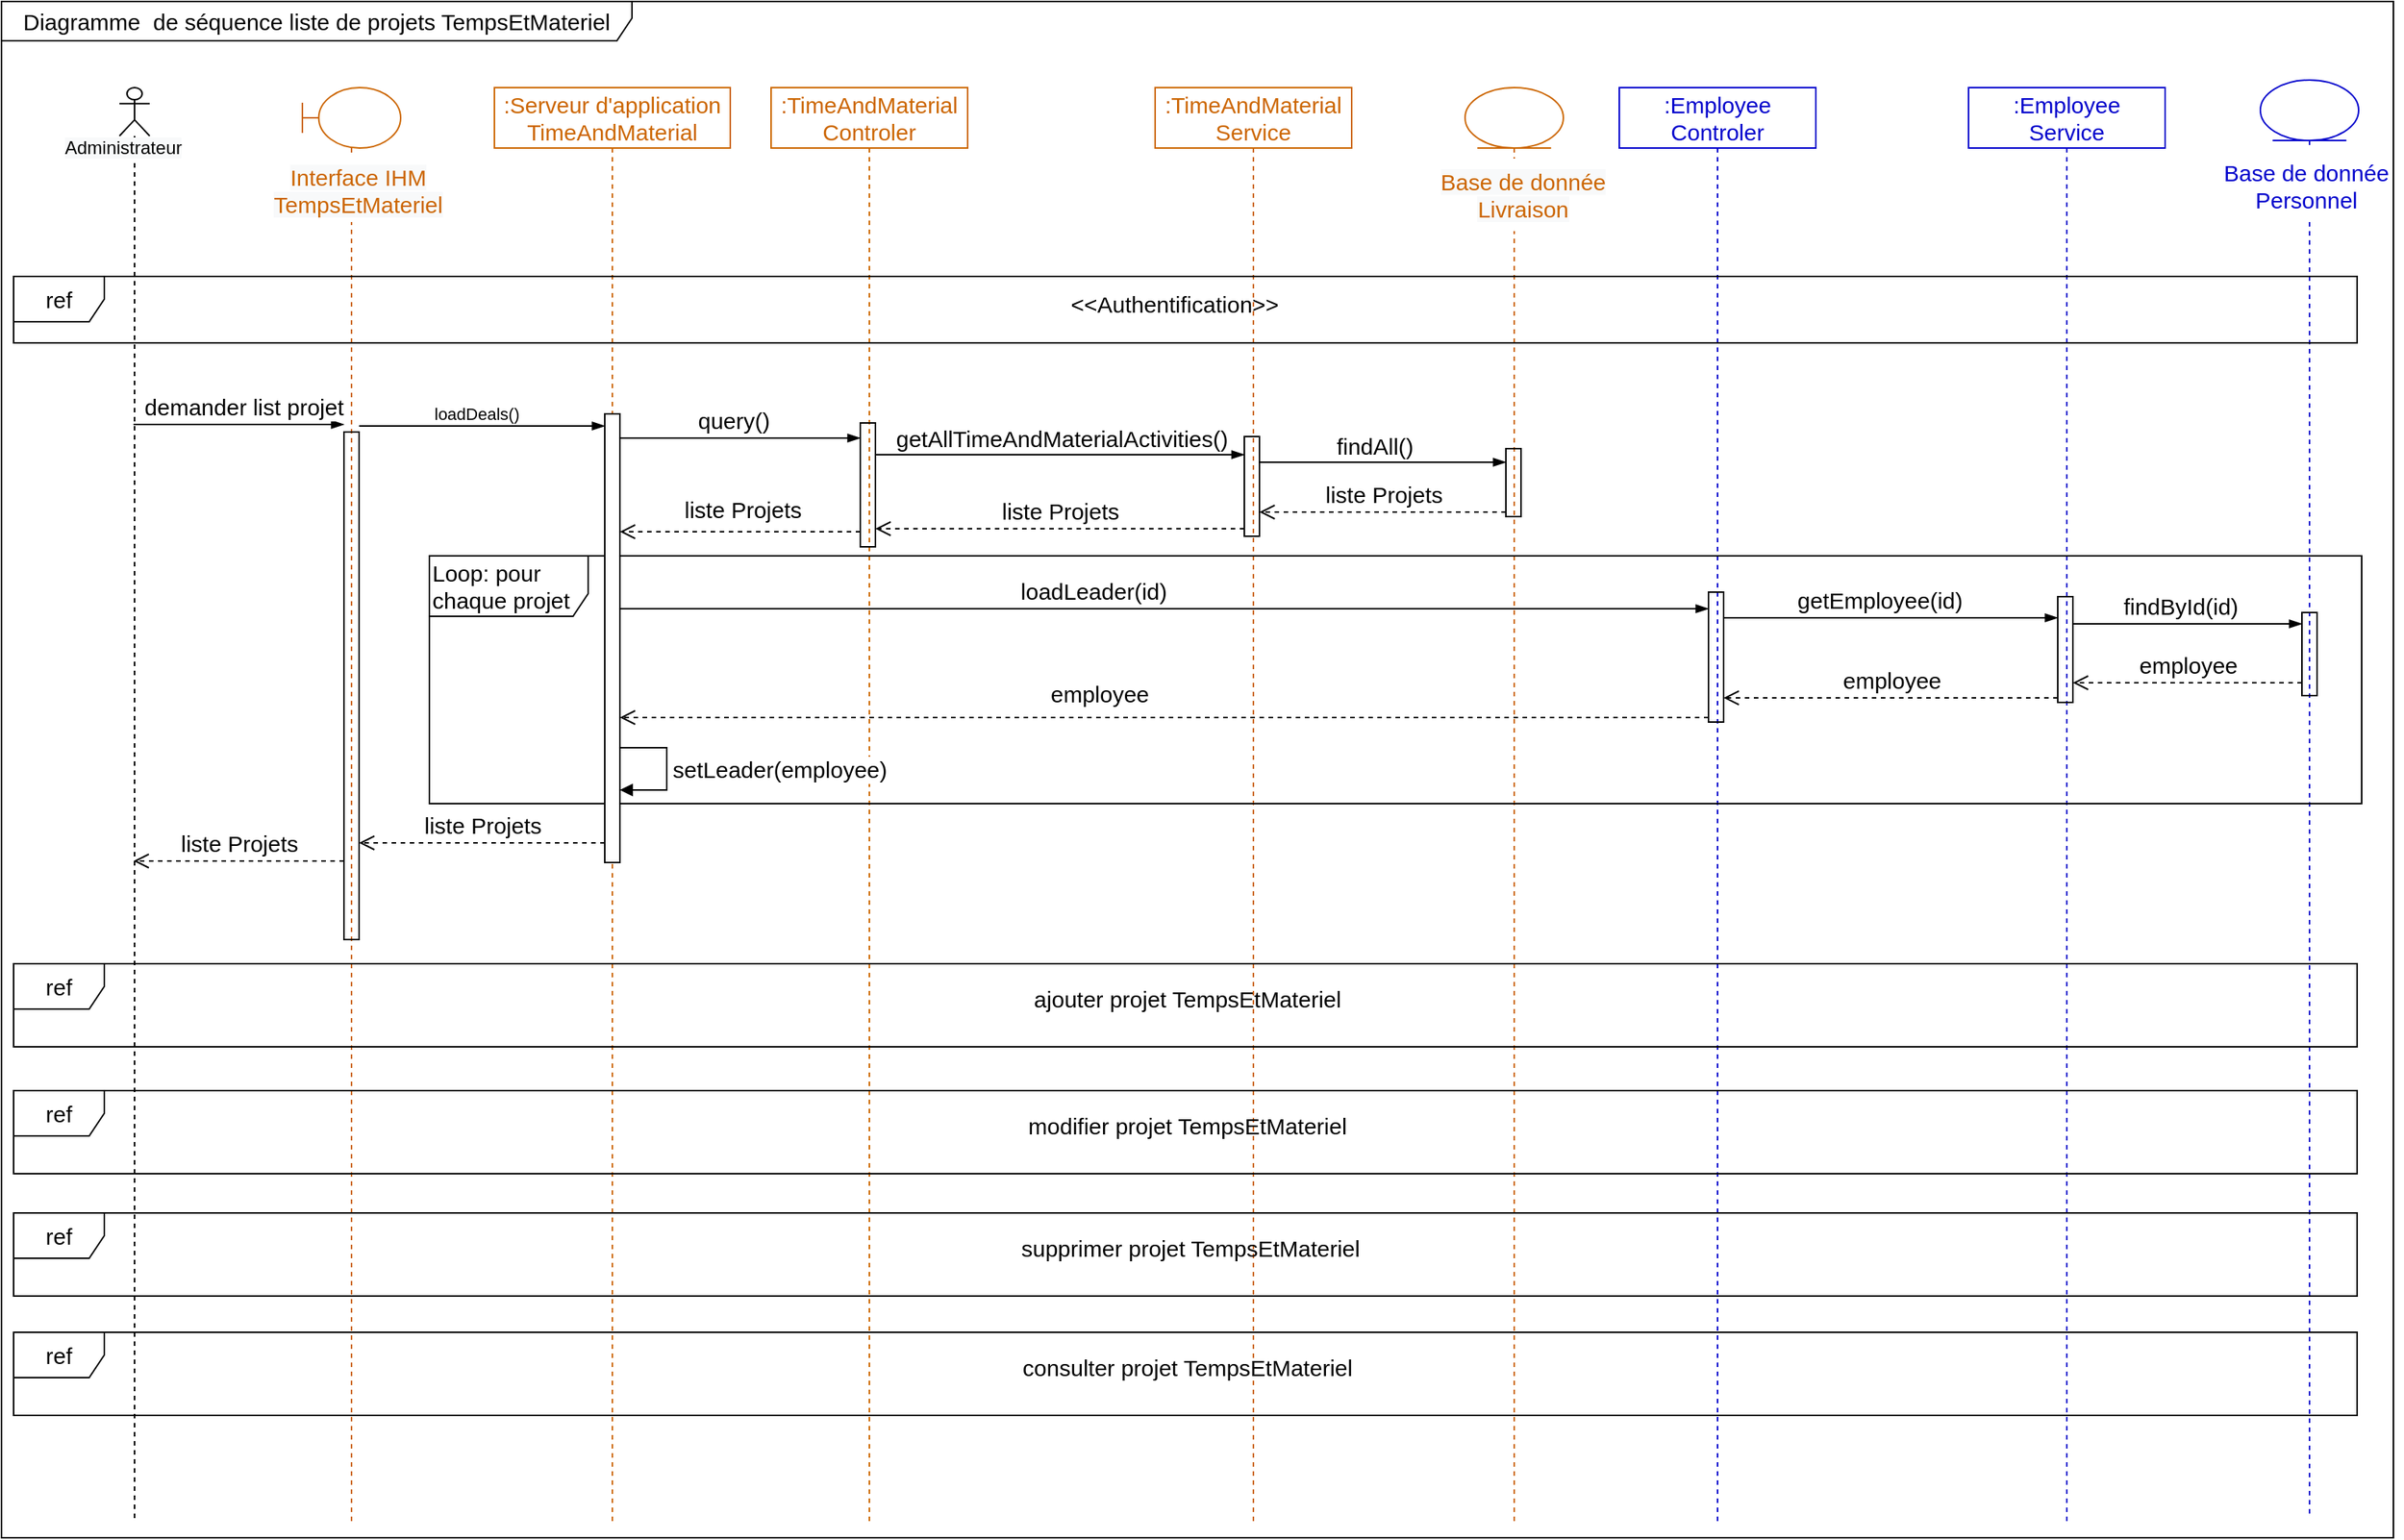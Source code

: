 <mxfile version="20.2.3" type="github">
  <diagram id="GG7RsVFY-ZaRTAt75dBU" name="Page-1">
    <mxGraphModel dx="1778" dy="993" grid="0" gridSize="10" guides="1" tooltips="1" connect="1" arrows="1" fold="1" page="1" pageScale="1" pageWidth="827" pageHeight="1169" math="0" shadow="0">
      <root>
        <mxCell id="0" />
        <mxCell id="1" parent="0" />
        <mxCell id="DRZjtDO21QbI87yVFXPy-7" value=":TimeAndMaterial&lt;br&gt;Controler" style="shape=umlLifeline;perimeter=lifelinePerimeter;whiteSpace=wrap;html=1;container=1;collapsible=0;recursiveResize=0;outlineConnect=0;rounded=0;shadow=0;glass=0;sketch=0;fillColor=none;fontSize=15;fontColor=#CC6600;strokeColor=#CC6600;" parent="1" vertex="1">
          <mxGeometry x="541" y="65" width="130" height="950" as="geometry" />
        </mxCell>
        <mxCell id="DRZjtDO21QbI87yVFXPy-24" value="" style="html=1;points=[];perimeter=orthogonalPerimeter;rounded=0;shadow=0;glass=0;sketch=0;fontSize=15;fillColor=none;" parent="DRZjtDO21QbI87yVFXPy-7" vertex="1">
          <mxGeometry x="59" y="222" width="10" height="82" as="geometry" />
        </mxCell>
        <mxCell id="DRZjtDO21QbI87yVFXPy-2" value="" style="shape=umlLifeline;participant=umlActor;perimeter=lifelinePerimeter;whiteSpace=wrap;html=1;container=1;collapsible=0;recursiveResize=0;verticalAlign=top;spacingTop=36;outlineConnect=0;fillColor=none;size=32;sketch=0;shadow=0;rounded=0;glass=0;" parent="1" vertex="1">
          <mxGeometry x="110" y="65" width="20" height="950" as="geometry" />
        </mxCell>
        <mxCell id="DRZjtDO21QbI87yVFXPy-3" value="&lt;span style=&quot;color: rgb(0, 0, 0); font-family: Helvetica; font-size: 12px; font-style: normal; font-variant-ligatures: normal; font-variant-caps: normal; font-weight: 400; letter-spacing: normal; orphans: 2; text-align: center; text-indent: 0px; text-transform: none; widows: 2; word-spacing: 0px; -webkit-text-stroke-width: 0px; background-color: rgb(248, 249, 250); text-decoration-thickness: initial; text-decoration-style: initial; text-decoration-color: initial; float: none; display: inline !important;&quot;&gt;Administrateur&lt;/span&gt;" style="text;whiteSpace=wrap;html=1;" parent="1" vertex="1">
          <mxGeometry x="72" y="91" width="105" height="36" as="geometry" />
        </mxCell>
        <mxCell id="DRZjtDO21QbI87yVFXPy-8" value=":TimeAndMaterial&lt;br&gt;Service" style="shape=umlLifeline;perimeter=lifelinePerimeter;whiteSpace=wrap;html=1;container=1;collapsible=0;recursiveResize=0;outlineConnect=0;rounded=0;shadow=0;glass=0;sketch=0;fillColor=none;fontSize=15;fontColor=#CC6600;strokeColor=#CC6600;" parent="1" vertex="1">
          <mxGeometry x="795" y="65" width="130" height="950" as="geometry" />
        </mxCell>
        <mxCell id="DRZjtDO21QbI87yVFXPy-27" value="" style="html=1;points=[];perimeter=orthogonalPerimeter;rounded=0;shadow=0;glass=0;sketch=0;fontSize=15;fillColor=none;" parent="DRZjtDO21QbI87yVFXPy-8" vertex="1">
          <mxGeometry x="59" y="231" width="10" height="66" as="geometry" />
        </mxCell>
        <mxCell id="DRZjtDO21QbI87yVFXPy-10" value="" style="shape=umlLifeline;participant=umlEntity;perimeter=lifelinePerimeter;whiteSpace=wrap;html=1;container=1;collapsible=0;recursiveResize=0;verticalAlign=top;spacingTop=36;outlineConnect=0;rounded=0;shadow=0;glass=0;sketch=0;fontSize=15;fillColor=none;fontColor=#CC6600;strokeColor=#CC6600;" parent="1" vertex="1">
          <mxGeometry x="1000" y="65" width="65" height="950" as="geometry" />
        </mxCell>
        <mxCell id="DRZjtDO21QbI87yVFXPy-29" value="" style="html=1;points=[];perimeter=orthogonalPerimeter;rounded=0;shadow=0;glass=0;sketch=0;fontSize=15;fillColor=none;" parent="DRZjtDO21QbI87yVFXPy-10" vertex="1">
          <mxGeometry x="27" y="239" width="10" height="45" as="geometry" />
        </mxCell>
        <mxCell id="DRZjtDO21QbI87yVFXPy-11" value="&lt;span style=&quot;font-family: Helvetica; font-size: 15px; font-style: normal; font-variant-ligatures: normal; font-variant-caps: normal; font-weight: 400; letter-spacing: normal; orphans: 2; text-indent: 0px; text-transform: none; widows: 2; word-spacing: 0px; -webkit-text-stroke-width: 0px; background-color: rgb(248, 249, 250); text-decoration-thickness: initial; text-decoration-style: initial; text-decoration-color: initial; float: none; display: inline !important;&quot;&gt;Base de donnée&lt;br&gt;Livraison&lt;br&gt;&lt;/span&gt;" style="text;whiteSpace=wrap;html=1;fontSize=15;align=center;fillColor=default;fontColor=#CC6600;" parent="DRZjtDO21QbI87yVFXPy-10" vertex="1">
          <mxGeometry x="-21" y="47" width="119" height="48" as="geometry" />
        </mxCell>
        <mxCell id="DRZjtDO21QbI87yVFXPy-12" value="" style="shape=umlLifeline;participant=umlBoundary;perimeter=lifelinePerimeter;whiteSpace=wrap;html=1;container=1;collapsible=0;recursiveResize=0;verticalAlign=top;spacingTop=36;outlineConnect=0;rounded=0;shadow=0;glass=0;sketch=0;fontSize=15;fillColor=none;fontColor=#CC6600;strokeColor=#CC6600;" parent="1" vertex="1">
          <mxGeometry x="231" y="65" width="65" height="950" as="geometry" />
        </mxCell>
        <mxCell id="DRZjtDO21QbI87yVFXPy-13" value="&lt;span style=&quot;font-family: Helvetica; font-size: 15px; font-style: normal; font-variant-ligatures: normal; font-variant-caps: normal; font-weight: 400; letter-spacing: normal; orphans: 2; text-indent: 0px; text-transform: none; widows: 2; word-spacing: 0px; -webkit-text-stroke-width: 0px; background-color: rgb(248, 249, 250); text-decoration-thickness: initial; text-decoration-style: initial; text-decoration-color: initial; float: none; display: inline !important;&quot;&gt;Interface IHM&lt;/span&gt;&lt;br style=&quot;font-family: Helvetica; font-size: 15px; font-style: normal; font-variant-ligatures: normal; font-variant-caps: normal; font-weight: 400; letter-spacing: normal; orphans: 2; text-indent: 0px; text-transform: none; widows: 2; word-spacing: 0px; -webkit-text-stroke-width: 0px; background-color: rgb(248, 249, 250); text-decoration-thickness: initial; text-decoration-style: initial; text-decoration-color: initial;&quot;&gt;&lt;span style=&quot;font-family: Helvetica; font-size: 15px; font-style: normal; font-variant-ligatures: normal; font-variant-caps: normal; font-weight: 400; letter-spacing: normal; orphans: 2; text-indent: 0px; text-transform: none; widows: 2; word-spacing: 0px; -webkit-text-stroke-width: 0px; background-color: rgb(248, 249, 250); text-decoration-thickness: initial; text-decoration-style: initial; text-decoration-color: initial; float: none; display: inline !important;&quot;&gt;TempsEtMateriel&lt;/span&gt;" style="text;whiteSpace=wrap;html=1;fontSize=15;align=center;fillColor=default;fontColor=#CC6600;" parent="DRZjtDO21QbI87yVFXPy-12" vertex="1">
          <mxGeometry x="-24" y="44" width="122" height="45" as="geometry" />
        </mxCell>
        <mxCell id="DRZjtDO21QbI87yVFXPy-21" value="" style="html=1;points=[];perimeter=orthogonalPerimeter;rounded=0;shadow=0;glass=0;sketch=0;fontSize=15;fillColor=none;" parent="DRZjtDO21QbI87yVFXPy-12" vertex="1">
          <mxGeometry x="27.5" y="228" width="10" height="336" as="geometry" />
        </mxCell>
        <mxCell id="DRZjtDO21QbI87yVFXPy-14" value=":Employee&lt;br&gt;Controler" style="shape=umlLifeline;perimeter=lifelinePerimeter;whiteSpace=wrap;html=1;container=1;collapsible=0;recursiveResize=0;outlineConnect=0;rounded=0;shadow=0;glass=0;sketch=0;fillColor=none;fontSize=15;strokeColor=#0000CC;fontColor=#0000CC;" parent="1" vertex="1">
          <mxGeometry x="1102" y="65" width="130" height="950" as="geometry" />
        </mxCell>
        <mxCell id="DRZjtDO21QbI87yVFXPy-41" value="" style="html=1;points=[];perimeter=orthogonalPerimeter;rounded=0;shadow=0;glass=0;sketch=0;fontSize=15;fillColor=none;" parent="DRZjtDO21QbI87yVFXPy-14" vertex="1">
          <mxGeometry x="59" y="334" width="10" height="86" as="geometry" />
        </mxCell>
        <mxCell id="DRZjtDO21QbI87yVFXPy-16" value="" style="shape=umlLifeline;participant=umlEntity;perimeter=lifelinePerimeter;whiteSpace=wrap;html=1;container=1;collapsible=0;recursiveResize=0;verticalAlign=top;spacingTop=36;outlineConnect=0;rounded=0;shadow=0;glass=0;sketch=0;fontSize=15;fillColor=none;strokeColor=#0000CC;" parent="1" vertex="1">
          <mxGeometry x="1526" y="60" width="65" height="950" as="geometry" />
        </mxCell>
        <mxCell id="DRZjtDO21QbI87yVFXPy-17" value="Base de donnée&lt;br&gt;Personnel" style="text;whiteSpace=wrap;html=1;fontSize=15;align=center;fillColor=default;fontColor=#0000CC;" parent="DRZjtDO21QbI87yVFXPy-16" vertex="1">
          <mxGeometry x="-33" y="46" width="127" height="48" as="geometry" />
        </mxCell>
        <mxCell id="DRZjtDO21QbI87yVFXPy-46" value="" style="html=1;points=[];perimeter=orthogonalPerimeter;rounded=0;shadow=0;glass=0;sketch=0;fontSize=15;fillColor=none;" parent="DRZjtDO21QbI87yVFXPy-16" vertex="1">
          <mxGeometry x="27.5" y="352.5" width="10" height="55" as="geometry" />
        </mxCell>
        <mxCell id="DRZjtDO21QbI87yVFXPy-15" value=":Employee&lt;br&gt;Service" style="shape=umlLifeline;perimeter=lifelinePerimeter;whiteSpace=wrap;html=1;container=1;collapsible=0;recursiveResize=0;outlineConnect=0;rounded=0;shadow=0;glass=0;sketch=0;fillColor=none;fontSize=15;strokeColor=#0000CC;fontColor=#0000CC;" parent="1" vertex="1">
          <mxGeometry x="1333" y="65" width="130" height="950" as="geometry" />
        </mxCell>
        <mxCell id="DRZjtDO21QbI87yVFXPy-43" value="" style="html=1;points=[];perimeter=orthogonalPerimeter;rounded=0;shadow=0;glass=0;sketch=0;fontSize=15;fillColor=none;" parent="DRZjtDO21QbI87yVFXPy-15" vertex="1">
          <mxGeometry x="59" y="337" width="10" height="70" as="geometry" />
        </mxCell>
        <mxCell id="DRZjtDO21QbI87yVFXPy-18" value="" style="edgeStyle=elbowEdgeStyle;fontSize=12;html=1;endArrow=blockThin;endFill=1;rounded=0;" parent="1" edge="1">
          <mxGeometry width="160" relative="1" as="geometry">
            <mxPoint x="119.324" y="288" as="sourcePoint" />
            <mxPoint x="258.5" y="288" as="targetPoint" />
            <Array as="points">
              <mxPoint x="190" y="288" />
              <mxPoint x="171" y="261" />
            </Array>
          </mxGeometry>
        </mxCell>
        <mxCell id="DRZjtDO21QbI87yVFXPy-19" value="demander list projet" style="edgeLabel;html=1;align=center;verticalAlign=middle;resizable=0;points=[];fontSize=15;" parent="DRZjtDO21QbI87yVFXPy-18" vertex="1" connectable="0">
          <mxGeometry x="-0.395" relative="1" as="geometry">
            <mxPoint x="30" y="-12" as="offset" />
          </mxGeometry>
        </mxCell>
        <mxCell id="DRZjtDO21QbI87yVFXPy-23" value="" style="edgeStyle=elbowEdgeStyle;fontSize=12;html=1;endArrow=blockThin;endFill=1;rounded=0;" parent="1" source="kpgrijez0biBoFg0Qp2z-3" target="DRZjtDO21QbI87yVFXPy-24" edge="1">
          <mxGeometry width="160" relative="1" as="geometry">
            <mxPoint x="532" y="237" as="sourcePoint" />
            <mxPoint x="637" y="443" as="targetPoint" />
            <Array as="points">
              <mxPoint x="561" y="297" />
              <mxPoint x="444" y="291" />
              <mxPoint x="426" y="304" />
            </Array>
          </mxGeometry>
        </mxCell>
        <mxCell id="DRZjtDO21QbI87yVFXPy-25" value="query()" style="edgeLabel;html=1;align=center;verticalAlign=middle;resizable=0;points=[];fontSize=15;" parent="DRZjtDO21QbI87yVFXPy-23" vertex="1" connectable="0">
          <mxGeometry x="-0.219" y="3" relative="1" as="geometry">
            <mxPoint x="13" y="-9" as="offset" />
          </mxGeometry>
        </mxCell>
        <mxCell id="DRZjtDO21QbI87yVFXPy-26" value="" style="edgeStyle=elbowEdgeStyle;fontSize=12;html=1;endArrow=blockThin;endFill=1;rounded=0;" parent="1" source="DRZjtDO21QbI87yVFXPy-24" target="DRZjtDO21QbI87yVFXPy-27" edge="1">
          <mxGeometry width="160" relative="1" as="geometry">
            <mxPoint x="394" y="355" as="sourcePoint" />
            <mxPoint x="554" y="355" as="targetPoint" />
            <Array as="points">
              <mxPoint x="753" y="308" />
              <mxPoint x="602" y="293" />
              <mxPoint x="527" y="322" />
            </Array>
          </mxGeometry>
        </mxCell>
        <mxCell id="DRZjtDO21QbI87yVFXPy-28" value="getAllTimeAndMaterialActivities()" style="edgeLabel;html=1;align=center;verticalAlign=middle;resizable=0;points=[];fontSize=15;" parent="DRZjtDO21QbI87yVFXPy-26" vertex="1" connectable="0">
          <mxGeometry x="0.124" relative="1" as="geometry">
            <mxPoint x="-14" y="-11" as="offset" />
          </mxGeometry>
        </mxCell>
        <mxCell id="DRZjtDO21QbI87yVFXPy-30" value="" style="edgeStyle=elbowEdgeStyle;fontSize=12;html=1;endArrow=blockThin;endFill=1;rounded=0;" parent="1" source="DRZjtDO21QbI87yVFXPy-27" target="DRZjtDO21QbI87yVFXPy-29" edge="1">
          <mxGeometry width="160" relative="1" as="geometry">
            <mxPoint x="474" y="355" as="sourcePoint" />
            <mxPoint x="634" y="355" as="targetPoint" />
            <Array as="points">
              <mxPoint x="869" y="313" />
              <mxPoint x="766" y="318" />
            </Array>
          </mxGeometry>
        </mxCell>
        <mxCell id="DRZjtDO21QbI87yVFXPy-31" value="findAll()" style="edgeLabel;html=1;align=center;verticalAlign=middle;resizable=0;points=[];fontSize=15;" parent="DRZjtDO21QbI87yVFXPy-30" vertex="1" connectable="0">
          <mxGeometry x="-0.356" y="2" relative="1" as="geometry">
            <mxPoint x="23" y="-9" as="offset" />
          </mxGeometry>
        </mxCell>
        <mxCell id="DRZjtDO21QbI87yVFXPy-32" value="liste Projets" style="html=1;verticalAlign=bottom;endArrow=open;dashed=1;endSize=8;rounded=0;fontSize=15;" parent="1" edge="1" target="DRZjtDO21QbI87yVFXPy-27" source="DRZjtDO21QbI87yVFXPy-29">
          <mxGeometry relative="1" as="geometry">
            <mxPoint x="806" y="342" as="sourcePoint" />
            <mxPoint x="668" y="342" as="targetPoint" />
            <Array as="points">
              <mxPoint x="948" y="346" />
            </Array>
          </mxGeometry>
        </mxCell>
        <mxCell id="DRZjtDO21QbI87yVFXPy-33" value="liste Projets" style="html=1;verticalAlign=bottom;endArrow=open;dashed=1;endSize=8;rounded=0;fontSize=15;" parent="1" edge="1" target="DRZjtDO21QbI87yVFXPy-24" source="DRZjtDO21QbI87yVFXPy-27">
          <mxGeometry relative="1" as="geometry">
            <mxPoint x="658" y="347" as="sourcePoint" />
            <mxPoint x="477" y="347" as="targetPoint" />
            <Array as="points">
              <mxPoint x="758" y="357" />
            </Array>
          </mxGeometry>
        </mxCell>
        <mxCell id="DRZjtDO21QbI87yVFXPy-34" value="liste Projets" style="html=1;verticalAlign=bottom;endArrow=open;dashed=1;endSize=8;rounded=0;fontSize=15;" parent="1" source="DRZjtDO21QbI87yVFXPy-24" target="kpgrijez0biBoFg0Qp2z-3" edge="1">
          <mxGeometry x="-0.019" y="-3" relative="1" as="geometry">
            <mxPoint x="479" y="359" as="sourcePoint" />
            <mxPoint x="298" y="359" as="targetPoint" />
            <Array as="points">
              <mxPoint x="446" y="359" />
            </Array>
            <mxPoint as="offset" />
          </mxGeometry>
        </mxCell>
        <mxCell id="DRZjtDO21QbI87yVFXPy-38" value="" style="edgeStyle=elbowEdgeStyle;fontSize=12;html=1;endArrow=blockThin;endFill=1;rounded=0;" parent="1" source="kpgrijez0biBoFg0Qp2z-3" target="DRZjtDO21QbI87yVFXPy-41" edge="1">
          <mxGeometry width="160" relative="1" as="geometry">
            <mxPoint x="312" y="410" as="sourcePoint" />
            <mxPoint x="985.5" y="410" as="targetPoint" />
            <Array as="points">
              <mxPoint x="873" y="410" />
            </Array>
          </mxGeometry>
        </mxCell>
        <mxCell id="DRZjtDO21QbI87yVFXPy-39" value="loadLeader(id)" style="edgeLabel;html=1;align=center;verticalAlign=middle;resizable=0;points=[];fontSize=15;" parent="DRZjtDO21QbI87yVFXPy-38" vertex="1" connectable="0">
          <mxGeometry x="-0.256" y="-3" relative="1" as="geometry">
            <mxPoint x="45" y="-15" as="offset" />
          </mxGeometry>
        </mxCell>
        <mxCell id="DRZjtDO21QbI87yVFXPy-42" value="" style="fontSize=12;html=1;endArrow=blockThin;endFill=1;rounded=0;" parent="1" source="DRZjtDO21QbI87yVFXPy-41" target="DRZjtDO21QbI87yVFXPy-43" edge="1">
          <mxGeometry width="160" relative="1" as="geometry">
            <mxPoint x="917" y="389" as="sourcePoint" />
            <mxPoint x="1077" y="389" as="targetPoint" />
            <Array as="points">
              <mxPoint x="1263" y="416" />
            </Array>
          </mxGeometry>
        </mxCell>
        <mxCell id="DRZjtDO21QbI87yVFXPy-45" value="getEmployee(id)" style="edgeLabel;html=1;align=center;verticalAlign=middle;resizable=0;points=[];fontSize=15;" parent="DRZjtDO21QbI87yVFXPy-42" vertex="1" connectable="0">
          <mxGeometry x="-0.254" y="1" relative="1" as="geometry">
            <mxPoint x="20" y="-11" as="offset" />
          </mxGeometry>
        </mxCell>
        <mxCell id="DRZjtDO21QbI87yVFXPy-47" value="" style="edgeStyle=elbowEdgeStyle;fontSize=12;html=1;endArrow=blockThin;endFill=1;rounded=0;" parent="1" source="DRZjtDO21QbI87yVFXPy-43" target="DRZjtDO21QbI87yVFXPy-46" edge="1">
          <mxGeometry width="160" relative="1" as="geometry">
            <mxPoint x="1065" y="396" as="sourcePoint" />
            <mxPoint x="1225" y="396" as="targetPoint" />
            <Array as="points">
              <mxPoint x="1442" y="420" />
              <mxPoint x="1334" y="409" />
            </Array>
          </mxGeometry>
        </mxCell>
        <mxCell id="DRZjtDO21QbI87yVFXPy-48" value="findById(id)" style="edgeLabel;html=1;align=center;verticalAlign=middle;resizable=0;points=[];fontSize=15;" parent="DRZjtDO21QbI87yVFXPy-47" vertex="1" connectable="0">
          <mxGeometry x="-0.269" y="1" relative="1" as="geometry">
            <mxPoint x="15" y="-11" as="offset" />
          </mxGeometry>
        </mxCell>
        <mxCell id="DRZjtDO21QbI87yVFXPy-49" value="employee" style="html=1;verticalAlign=bottom;endArrow=open;dashed=1;endSize=8;rounded=0;fontSize=15;" parent="1" source="DRZjtDO21QbI87yVFXPy-46" target="DRZjtDO21QbI87yVFXPy-43" edge="1">
          <mxGeometry relative="1" as="geometry">
            <mxPoint x="1511" y="460" as="sourcePoint" />
            <mxPoint x="1221" y="462" as="targetPoint" />
            <Array as="points">
              <mxPoint x="1449" y="459" />
            </Array>
          </mxGeometry>
        </mxCell>
        <mxCell id="DRZjtDO21QbI87yVFXPy-50" value="employee" style="html=1;verticalAlign=bottom;endArrow=open;dashed=1;endSize=8;rounded=0;fontSize=15;" parent="1" edge="1" target="DRZjtDO21QbI87yVFXPy-41" source="DRZjtDO21QbI87yVFXPy-43">
          <mxGeometry relative="1" as="geometry">
            <mxPoint x="1158" y="471" as="sourcePoint" />
            <mxPoint x="991" y="471" as="targetPoint" />
            <Array as="points">
              <mxPoint x="1237" y="469" />
            </Array>
          </mxGeometry>
        </mxCell>
        <mxCell id="DRZjtDO21QbI87yVFXPy-51" value="employee" style="html=1;verticalAlign=bottom;endArrow=open;dashed=1;endSize=8;rounded=0;fontSize=15;startArrow=none;" parent="1" source="DRZjtDO21QbI87yVFXPy-41" target="kpgrijez0biBoFg0Qp2z-3" edge="1">
          <mxGeometry x="0.121" y="-4" relative="1" as="geometry">
            <mxPoint x="981" y="481.0" as="sourcePoint" />
            <mxPoint x="312" y="396.509" as="targetPoint" />
            <Array as="points">
              <mxPoint x="964" y="482" />
            </Array>
            <mxPoint as="offset" />
          </mxGeometry>
        </mxCell>
        <mxCell id="DRZjtDO21QbI87yVFXPy-54" value="liste Projets" style="html=1;verticalAlign=bottom;endArrow=open;dashed=1;endSize=8;rounded=0;fontSize=15;" parent="1" edge="1">
          <mxGeometry relative="1" as="geometry">
            <mxPoint x="258.5" y="577" as="sourcePoint" />
            <mxPoint x="119.324" y="577" as="targetPoint" />
            <Array as="points">
              <mxPoint x="221" y="577" />
            </Array>
          </mxGeometry>
        </mxCell>
        <mxCell id="DRZjtDO21QbI87yVFXPy-37" value="Loop: pour &lt;br&gt;chaque&amp;nbsp;&lt;span style=&quot;background-color: initial; text-align: center;&quot;&gt;projet&lt;/span&gt;" style="shape=umlFrame;whiteSpace=wrap;html=1;rounded=0;shadow=0;glass=0;sketch=0;fontSize=15;fillColor=none;width=105;height=40;align=left;" parent="1" vertex="1">
          <mxGeometry x="315" y="375" width="1278" height="164" as="geometry" />
        </mxCell>
        <mxCell id="DRZjtDO21QbI87yVFXPy-56" value="Diagramme&amp;nbsp; de séquence liste de projets TempsEtMateriel" style="shape=umlFrame;whiteSpace=wrap;html=1;rounded=0;shadow=0;glass=0;sketch=0;fontSize=15;fillColor=none;width=417;height=26;" parent="1" vertex="1">
          <mxGeometry x="32" y="8" width="1582" height="1017" as="geometry" />
        </mxCell>
        <mxCell id="kpgrijez0biBoFg0Qp2z-1" value=":Serveur d&#39;application&lt;br&gt;TimeAndMaterial" style="shape=umlLifeline;perimeter=lifelinePerimeter;whiteSpace=wrap;html=1;container=1;collapsible=0;recursiveResize=0;outlineConnect=0;rounded=0;shadow=0;glass=0;sketch=0;fillColor=none;fontSize=15;fontColor=#CC6600;strokeColor=#CC6600;" vertex="1" parent="1">
          <mxGeometry x="358" y="65" width="156" height="950" as="geometry" />
        </mxCell>
        <mxCell id="kpgrijez0biBoFg0Qp2z-3" value="" style="html=1;points=[];perimeter=orthogonalPerimeter;" vertex="1" parent="kpgrijez0biBoFg0Qp2z-1">
          <mxGeometry x="73" y="216" width="10" height="297" as="geometry" />
        </mxCell>
        <mxCell id="DRZjtDO21QbI87yVFXPy-53" value="setLeader(employee)" style="edgeStyle=orthogonalEdgeStyle;html=1;align=left;spacingLeft=2;endArrow=block;rounded=0;fontSize=15;" parent="kpgrijez0biBoFg0Qp2z-1" source="kpgrijez0biBoFg0Qp2z-3" edge="1" target="kpgrijez0biBoFg0Qp2z-3">
          <mxGeometry relative="1" as="geometry">
            <mxPoint x="-59" y="421" as="sourcePoint" />
            <Array as="points">
              <mxPoint x="114" y="437" />
              <mxPoint x="114" y="465" />
            </Array>
            <mxPoint x="-46" y="452" as="targetPoint" />
          </mxGeometry>
        </mxCell>
        <mxCell id="kpgrijez0biBoFg0Qp2z-4" value="" style="fontSize=12;html=1;endArrow=blockThin;endFill=1;rounded=0;" edge="1" parent="1" target="kpgrijez0biBoFg0Qp2z-3">
          <mxGeometry width="160" relative="1" as="geometry">
            <mxPoint x="268.5" y="289" as="sourcePoint" />
            <mxPoint x="599" y="417" as="targetPoint" />
            <Array as="points">
              <mxPoint x="382" y="289" />
            </Array>
          </mxGeometry>
        </mxCell>
        <mxCell id="kpgrijez0biBoFg0Qp2z-5" value="loadDeals()" style="edgeLabel;html=1;align=center;verticalAlign=middle;resizable=0;points=[];" vertex="1" connectable="0" parent="kpgrijez0biBoFg0Qp2z-4">
          <mxGeometry x="-0.006" y="-3" relative="1" as="geometry">
            <mxPoint x="-4" y="-11" as="offset" />
          </mxGeometry>
        </mxCell>
        <mxCell id="kpgrijez0biBoFg0Qp2z-6" value="&lt;span style=&quot;font-size: 15px;&quot;&gt;liste Projets&lt;/span&gt;" style="html=1;verticalAlign=bottom;endArrow=open;dashed=1;endSize=8;rounded=0;" edge="1" parent="1" source="kpgrijez0biBoFg0Qp2z-3">
          <mxGeometry relative="1" as="geometry">
            <mxPoint x="518" y="479" as="sourcePoint" />
            <mxPoint x="268.5" y="565.0" as="targetPoint" />
            <Array as="points">
              <mxPoint x="373" y="565" />
            </Array>
          </mxGeometry>
        </mxCell>
        <mxCell id="kpgrijez0biBoFg0Qp2z-9" value="ref" style="shape=umlFrame;whiteSpace=wrap;html=1;labelBackgroundColor=none;fontSize=15;" vertex="1" parent="1">
          <mxGeometry x="40" y="190" width="1550" height="44" as="geometry" />
        </mxCell>
        <mxCell id="kpgrijez0biBoFg0Qp2z-10" value="&amp;lt;&amp;lt;Authentification&amp;gt;&amp;gt;" style="text;html=1;strokeColor=none;fillColor=none;align=center;verticalAlign=middle;whiteSpace=wrap;rounded=0;labelBackgroundColor=none;fontSize=15;fontColor=#000000;" vertex="1" parent="1">
          <mxGeometry x="778" y="193" width="60" height="30" as="geometry" />
        </mxCell>
        <mxCell id="kpgrijez0biBoFg0Qp2z-11" value="ref" style="shape=umlFrame;whiteSpace=wrap;html=1;labelBackgroundColor=none;fontSize=15;" vertex="1" parent="1">
          <mxGeometry x="40" y="645" width="1550" height="55" as="geometry" />
        </mxCell>
        <mxCell id="kpgrijez0biBoFg0Qp2z-12" value="ajouter projet TempsEtMateriel" style="text;html=1;strokeColor=none;fillColor=none;align=center;verticalAlign=middle;whiteSpace=wrap;rounded=0;labelBackgroundColor=none;fontSize=15;fontColor=#000000;" vertex="1" parent="1">
          <mxGeometry x="675" y="653" width="283" height="30" as="geometry" />
        </mxCell>
        <mxCell id="kpgrijez0biBoFg0Qp2z-16" value="ref" style="shape=umlFrame;whiteSpace=wrap;html=1;labelBackgroundColor=none;fontSize=15;" vertex="1" parent="1">
          <mxGeometry x="40" y="729" width="1550" height="55" as="geometry" />
        </mxCell>
        <mxCell id="kpgrijez0biBoFg0Qp2z-15" value="modifier projet TempsEtMateriel" style="text;html=1;strokeColor=none;fillColor=none;align=center;verticalAlign=middle;whiteSpace=wrap;rounded=0;labelBackgroundColor=none;fontSize=15;fontColor=#000000;" vertex="1" parent="1">
          <mxGeometry x="675" y="737" width="283" height="30" as="geometry" />
        </mxCell>
        <mxCell id="kpgrijez0biBoFg0Qp2z-17" value="ref" style="shape=umlFrame;whiteSpace=wrap;html=1;labelBackgroundColor=none;fontSize=15;" vertex="1" parent="1">
          <mxGeometry x="40" y="810" width="1550" height="55" as="geometry" />
        </mxCell>
        <mxCell id="kpgrijez0biBoFg0Qp2z-18" value="supprimer projet TempsEtMateriel" style="text;html=1;strokeColor=none;fillColor=none;align=center;verticalAlign=middle;whiteSpace=wrap;rounded=0;labelBackgroundColor=none;fontSize=15;fontColor=#000000;" vertex="1" parent="1">
          <mxGeometry x="676.5" y="818" width="283" height="30" as="geometry" />
        </mxCell>
        <mxCell id="kpgrijez0biBoFg0Qp2z-19" value="ref" style="shape=umlFrame;whiteSpace=wrap;html=1;labelBackgroundColor=none;fontSize=15;" vertex="1" parent="1">
          <mxGeometry x="40" y="889" width="1550" height="55" as="geometry" />
        </mxCell>
        <mxCell id="kpgrijez0biBoFg0Qp2z-20" value="consulter projet TempsEtMateriel" style="text;html=1;strokeColor=none;fillColor=none;align=center;verticalAlign=middle;whiteSpace=wrap;rounded=0;labelBackgroundColor=none;fontSize=15;fontColor=#000000;" vertex="1" parent="1">
          <mxGeometry x="675" y="897" width="283" height="30" as="geometry" />
        </mxCell>
      </root>
    </mxGraphModel>
  </diagram>
</mxfile>

